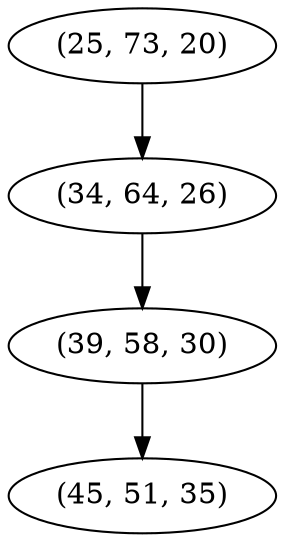 digraph tree {
    "(25, 73, 20)";
    "(34, 64, 26)";
    "(39, 58, 30)";
    "(45, 51, 35)";
    "(25, 73, 20)" -> "(34, 64, 26)";
    "(34, 64, 26)" -> "(39, 58, 30)";
    "(39, 58, 30)" -> "(45, 51, 35)";
}
